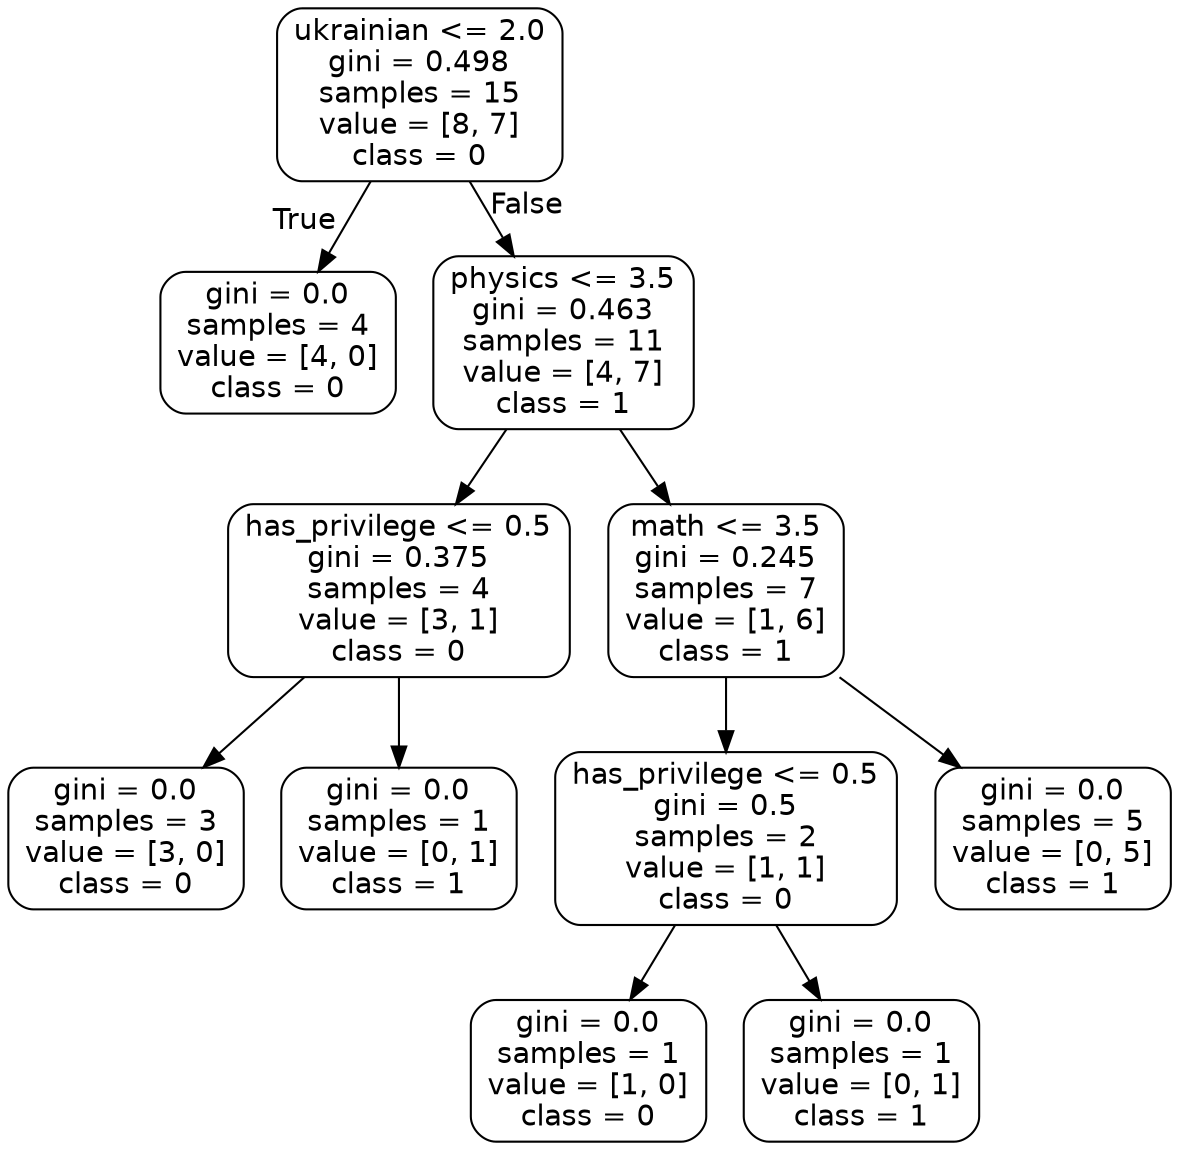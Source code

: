 digraph Tree {
node [shape=box, style="rounded", color="black", fontname=helvetica] ;
edge [fontname=helvetica] ;
0 [label="ukrainian <= 2.0\ngini = 0.498\nsamples = 15\nvalue = [8, 7]\nclass = 0"] ;
1 [label="gini = 0.0\nsamples = 4\nvalue = [4, 0]\nclass = 0"] ;
0 -> 1 [labeldistance=2.5, labelangle=45, headlabel="True"] ;
2 [label="physics <= 3.5\ngini = 0.463\nsamples = 11\nvalue = [4, 7]\nclass = 1"] ;
0 -> 2 [labeldistance=2.5, labelangle=-45, headlabel="False"] ;
3 [label="has_privilege <= 0.5\ngini = 0.375\nsamples = 4\nvalue = [3, 1]\nclass = 0"] ;
2 -> 3 ;
4 [label="gini = 0.0\nsamples = 3\nvalue = [3, 0]\nclass = 0"] ;
3 -> 4 ;
5 [label="gini = 0.0\nsamples = 1\nvalue = [0, 1]\nclass = 1"] ;
3 -> 5 ;
6 [label="math <= 3.5\ngini = 0.245\nsamples = 7\nvalue = [1, 6]\nclass = 1"] ;
2 -> 6 ;
7 [label="has_privilege <= 0.5\ngini = 0.5\nsamples = 2\nvalue = [1, 1]\nclass = 0"] ;
6 -> 7 ;
8 [label="gini = 0.0\nsamples = 1\nvalue = [1, 0]\nclass = 0"] ;
7 -> 8 ;
9 [label="gini = 0.0\nsamples = 1\nvalue = [0, 1]\nclass = 1"] ;
7 -> 9 ;
10 [label="gini = 0.0\nsamples = 5\nvalue = [0, 5]\nclass = 1"] ;
6 -> 10 ;
}